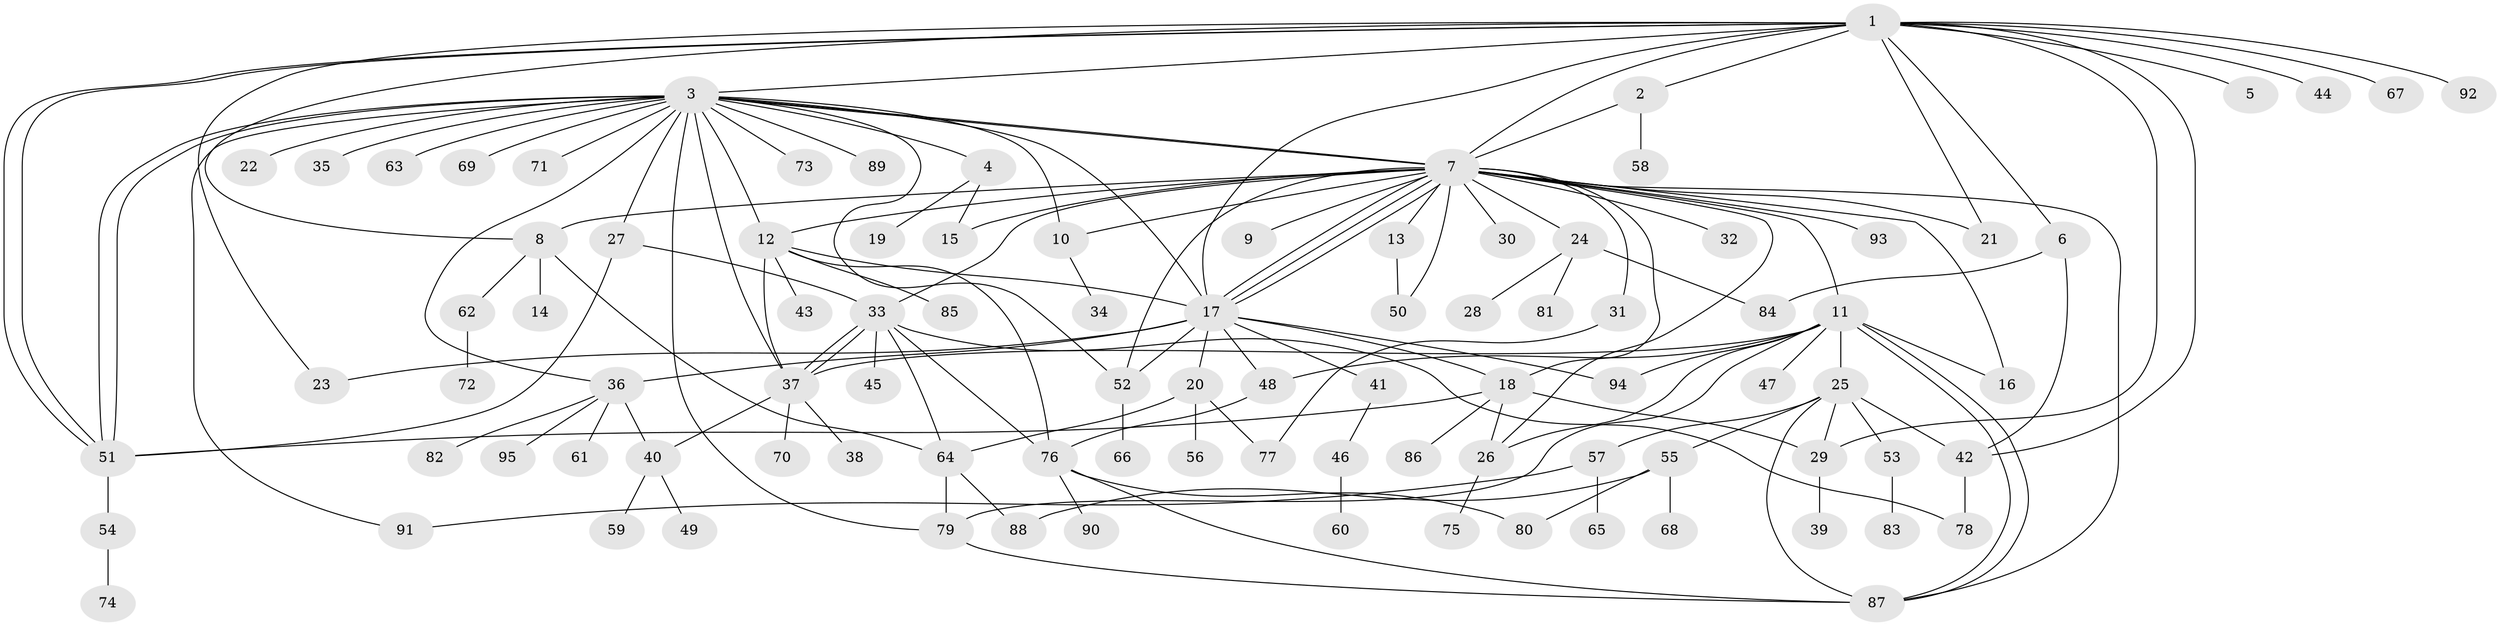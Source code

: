 // Generated by graph-tools (version 1.1) at 2025/11/02/27/25 16:11:11]
// undirected, 95 vertices, 150 edges
graph export_dot {
graph [start="1"]
  node [color=gray90,style=filled];
  1;
  2;
  3;
  4;
  5;
  6;
  7;
  8;
  9;
  10;
  11;
  12;
  13;
  14;
  15;
  16;
  17;
  18;
  19;
  20;
  21;
  22;
  23;
  24;
  25;
  26;
  27;
  28;
  29;
  30;
  31;
  32;
  33;
  34;
  35;
  36;
  37;
  38;
  39;
  40;
  41;
  42;
  43;
  44;
  45;
  46;
  47;
  48;
  49;
  50;
  51;
  52;
  53;
  54;
  55;
  56;
  57;
  58;
  59;
  60;
  61;
  62;
  63;
  64;
  65;
  66;
  67;
  68;
  69;
  70;
  71;
  72;
  73;
  74;
  75;
  76;
  77;
  78;
  79;
  80;
  81;
  82;
  83;
  84;
  85;
  86;
  87;
  88;
  89;
  90;
  91;
  92;
  93;
  94;
  95;
  1 -- 2;
  1 -- 3;
  1 -- 5;
  1 -- 6;
  1 -- 7;
  1 -- 8;
  1 -- 17;
  1 -- 21;
  1 -- 23;
  1 -- 29;
  1 -- 42;
  1 -- 44;
  1 -- 51;
  1 -- 51;
  1 -- 67;
  1 -- 92;
  2 -- 7;
  2 -- 58;
  3 -- 4;
  3 -- 7;
  3 -- 7;
  3 -- 10;
  3 -- 12;
  3 -- 17;
  3 -- 22;
  3 -- 27;
  3 -- 35;
  3 -- 36;
  3 -- 37;
  3 -- 51;
  3 -- 51;
  3 -- 52;
  3 -- 63;
  3 -- 69;
  3 -- 71;
  3 -- 73;
  3 -- 79;
  3 -- 89;
  3 -- 91;
  4 -- 15;
  4 -- 19;
  6 -- 42;
  6 -- 84;
  7 -- 8;
  7 -- 9;
  7 -- 10;
  7 -- 11;
  7 -- 12;
  7 -- 13;
  7 -- 15;
  7 -- 16;
  7 -- 17;
  7 -- 17;
  7 -- 17;
  7 -- 18;
  7 -- 21;
  7 -- 24;
  7 -- 26;
  7 -- 30;
  7 -- 31;
  7 -- 32;
  7 -- 33;
  7 -- 50;
  7 -- 52;
  7 -- 87;
  7 -- 93;
  8 -- 14;
  8 -- 62;
  8 -- 64;
  10 -- 34;
  11 -- 16;
  11 -- 25;
  11 -- 26;
  11 -- 37;
  11 -- 47;
  11 -- 48;
  11 -- 79;
  11 -- 87;
  11 -- 87;
  11 -- 94;
  12 -- 17;
  12 -- 37;
  12 -- 43;
  12 -- 76;
  12 -- 85;
  13 -- 50;
  17 -- 18;
  17 -- 20;
  17 -- 23;
  17 -- 36;
  17 -- 41;
  17 -- 48;
  17 -- 52;
  17 -- 94;
  18 -- 26;
  18 -- 29;
  18 -- 51;
  18 -- 86;
  20 -- 56;
  20 -- 64;
  20 -- 77;
  24 -- 28;
  24 -- 81;
  24 -- 84;
  25 -- 29;
  25 -- 42;
  25 -- 53;
  25 -- 55;
  25 -- 57;
  25 -- 87;
  26 -- 75;
  27 -- 33;
  27 -- 51;
  29 -- 39;
  31 -- 77;
  33 -- 37;
  33 -- 37;
  33 -- 45;
  33 -- 64;
  33 -- 76;
  33 -- 78;
  36 -- 40;
  36 -- 61;
  36 -- 82;
  36 -- 95;
  37 -- 38;
  37 -- 40;
  37 -- 70;
  40 -- 49;
  40 -- 59;
  41 -- 46;
  42 -- 78;
  46 -- 60;
  48 -- 76;
  51 -- 54;
  52 -- 66;
  53 -- 83;
  54 -- 74;
  55 -- 68;
  55 -- 80;
  55 -- 88;
  57 -- 65;
  57 -- 91;
  62 -- 72;
  64 -- 79;
  64 -- 88;
  76 -- 80;
  76 -- 87;
  76 -- 90;
  79 -- 87;
}
